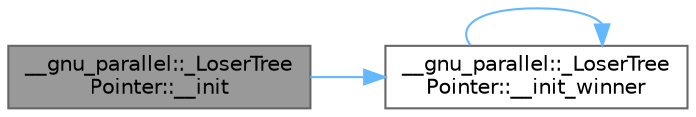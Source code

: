 digraph "__gnu_parallel::_LoserTreePointer::__init"
{
 // LATEX_PDF_SIZE
  bgcolor="transparent";
  edge [fontname=Helvetica,fontsize=10,labelfontname=Helvetica,labelfontsize=10];
  node [fontname=Helvetica,fontsize=10,shape=box,height=0.2,width=0.4];
  rankdir="LR";
  Node1 [id="Node000001",label="__gnu_parallel::_LoserTree\lPointer::__init",height=0.2,width=0.4,color="gray40", fillcolor="grey60", style="filled", fontcolor="black",tooltip=" "];
  Node1 -> Node2 [id="edge1_Node000001_Node000002",color="steelblue1",style="solid",tooltip=" "];
  Node2 [id="Node000002",label="__gnu_parallel::_LoserTree\lPointer::__init_winner",height=0.2,width=0.4,color="grey40", fillcolor="white", style="filled",URL="$class____gnu__parallel_1_1___loser_tree_pointer.html#a0bba4193b0f5cd27da594af934a6adc8",tooltip=" "];
  Node2 -> Node2 [id="edge2_Node000002_Node000002",color="steelblue1",style="solid",tooltip=" "];
}
